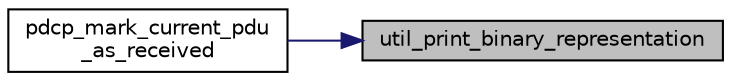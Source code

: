 digraph "util_print_binary_representation"
{
 // LATEX_PDF_SIZE
  edge [fontname="Helvetica",fontsize="10",labelfontname="Helvetica",labelfontsize="10"];
  node [fontname="Helvetica",fontsize="10",shape=record];
  rankdir="RL";
  Node1 [label="util_print_binary_representation",height=0.2,width=0.4,color="black", fillcolor="grey75", style="filled", fontcolor="black",tooltip=" "];
  Node1 -> Node2 [dir="back",color="midnightblue",fontsize="10",style="solid",fontname="Helvetica"];
  Node2 [label="pdcp_mark_current_pdu\l_as_received",height=0.2,width=0.4,color="black", fillcolor="white", style="filled",URL="$pdcp__sequence__manager_8h.html#ad0582637492129a0ca3f0bff6f2122e1",tooltip=" "];
}
